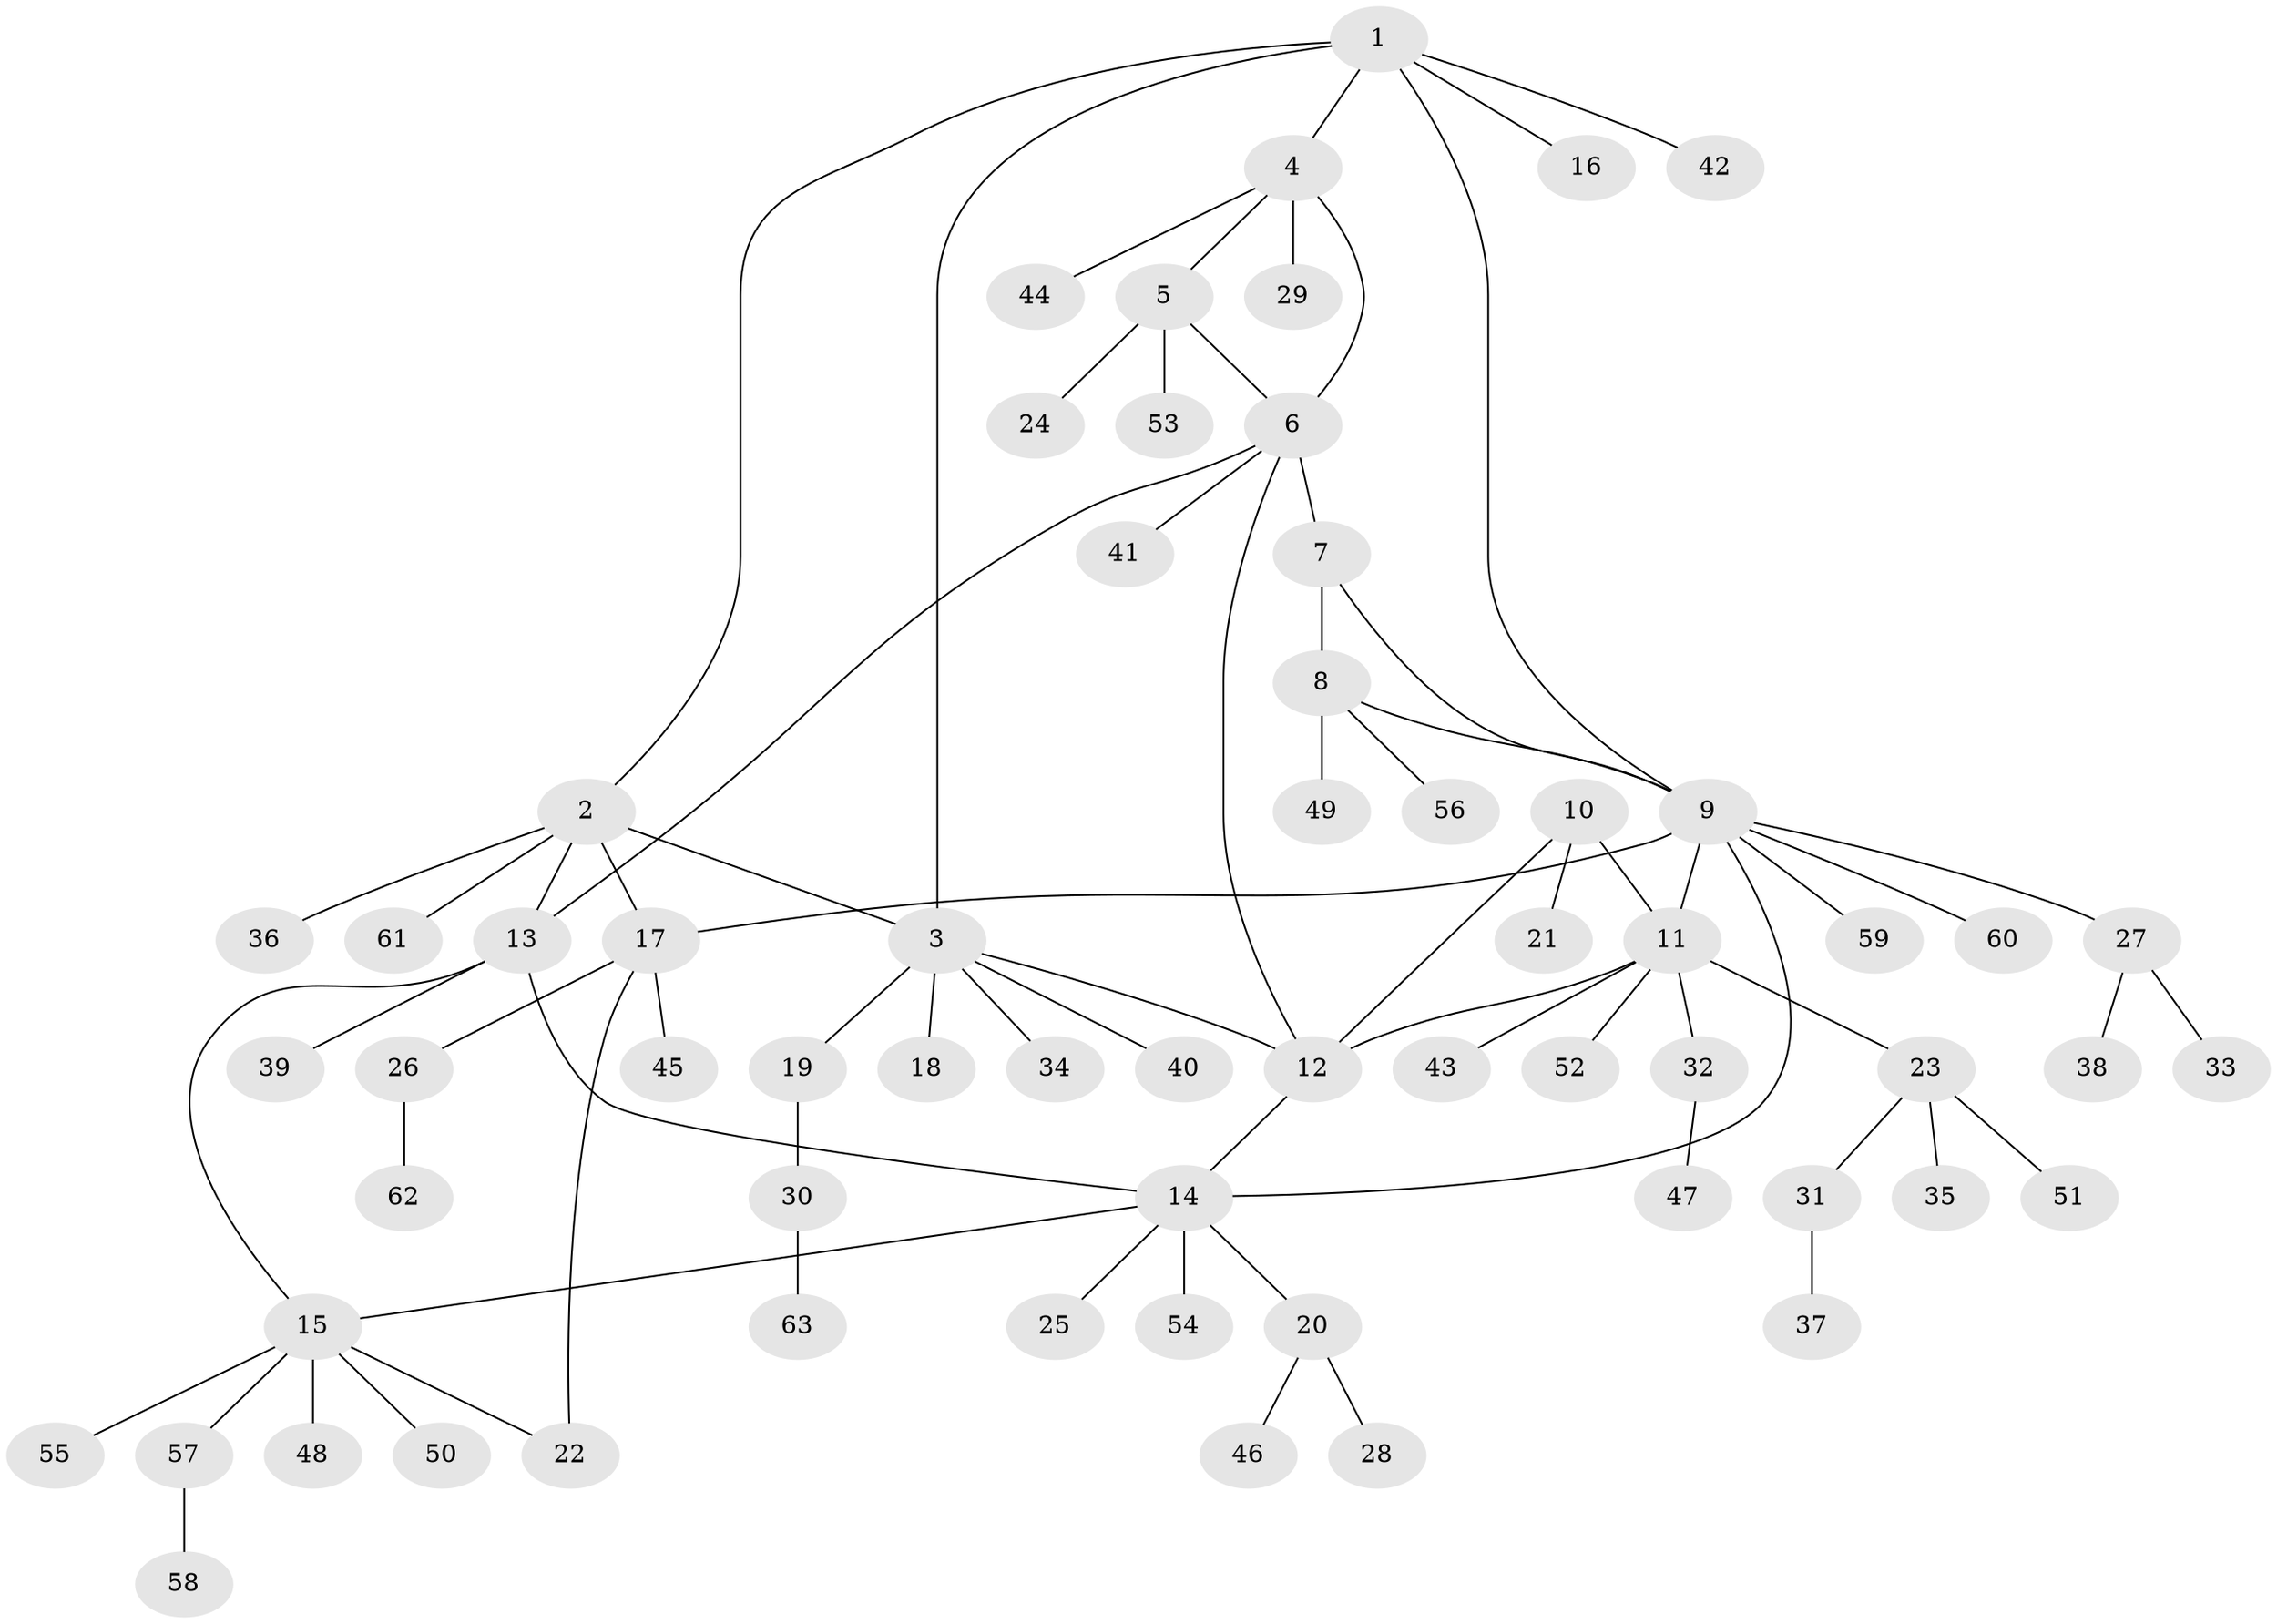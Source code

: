 // Generated by graph-tools (version 1.1) at 2025/37/03/09/25 02:37:34]
// undirected, 63 vertices, 75 edges
graph export_dot {
graph [start="1"]
  node [color=gray90,style=filled];
  1;
  2;
  3;
  4;
  5;
  6;
  7;
  8;
  9;
  10;
  11;
  12;
  13;
  14;
  15;
  16;
  17;
  18;
  19;
  20;
  21;
  22;
  23;
  24;
  25;
  26;
  27;
  28;
  29;
  30;
  31;
  32;
  33;
  34;
  35;
  36;
  37;
  38;
  39;
  40;
  41;
  42;
  43;
  44;
  45;
  46;
  47;
  48;
  49;
  50;
  51;
  52;
  53;
  54;
  55;
  56;
  57;
  58;
  59;
  60;
  61;
  62;
  63;
  1 -- 2;
  1 -- 3;
  1 -- 4;
  1 -- 9;
  1 -- 16;
  1 -- 42;
  2 -- 3;
  2 -- 13;
  2 -- 17;
  2 -- 36;
  2 -- 61;
  3 -- 12;
  3 -- 18;
  3 -- 19;
  3 -- 34;
  3 -- 40;
  4 -- 5;
  4 -- 6;
  4 -- 29;
  4 -- 44;
  5 -- 6;
  5 -- 24;
  5 -- 53;
  6 -- 7;
  6 -- 12;
  6 -- 13;
  6 -- 41;
  7 -- 8;
  7 -- 9;
  8 -- 9;
  8 -- 49;
  8 -- 56;
  9 -- 11;
  9 -- 14;
  9 -- 17;
  9 -- 27;
  9 -- 59;
  9 -- 60;
  10 -- 11;
  10 -- 12;
  10 -- 21;
  11 -- 12;
  11 -- 23;
  11 -- 32;
  11 -- 43;
  11 -- 52;
  12 -- 14;
  13 -- 14;
  13 -- 15;
  13 -- 39;
  14 -- 15;
  14 -- 20;
  14 -- 25;
  14 -- 54;
  15 -- 22;
  15 -- 48;
  15 -- 50;
  15 -- 55;
  15 -- 57;
  17 -- 22;
  17 -- 26;
  17 -- 45;
  19 -- 30;
  20 -- 28;
  20 -- 46;
  23 -- 31;
  23 -- 35;
  23 -- 51;
  26 -- 62;
  27 -- 33;
  27 -- 38;
  30 -- 63;
  31 -- 37;
  32 -- 47;
  57 -- 58;
}
